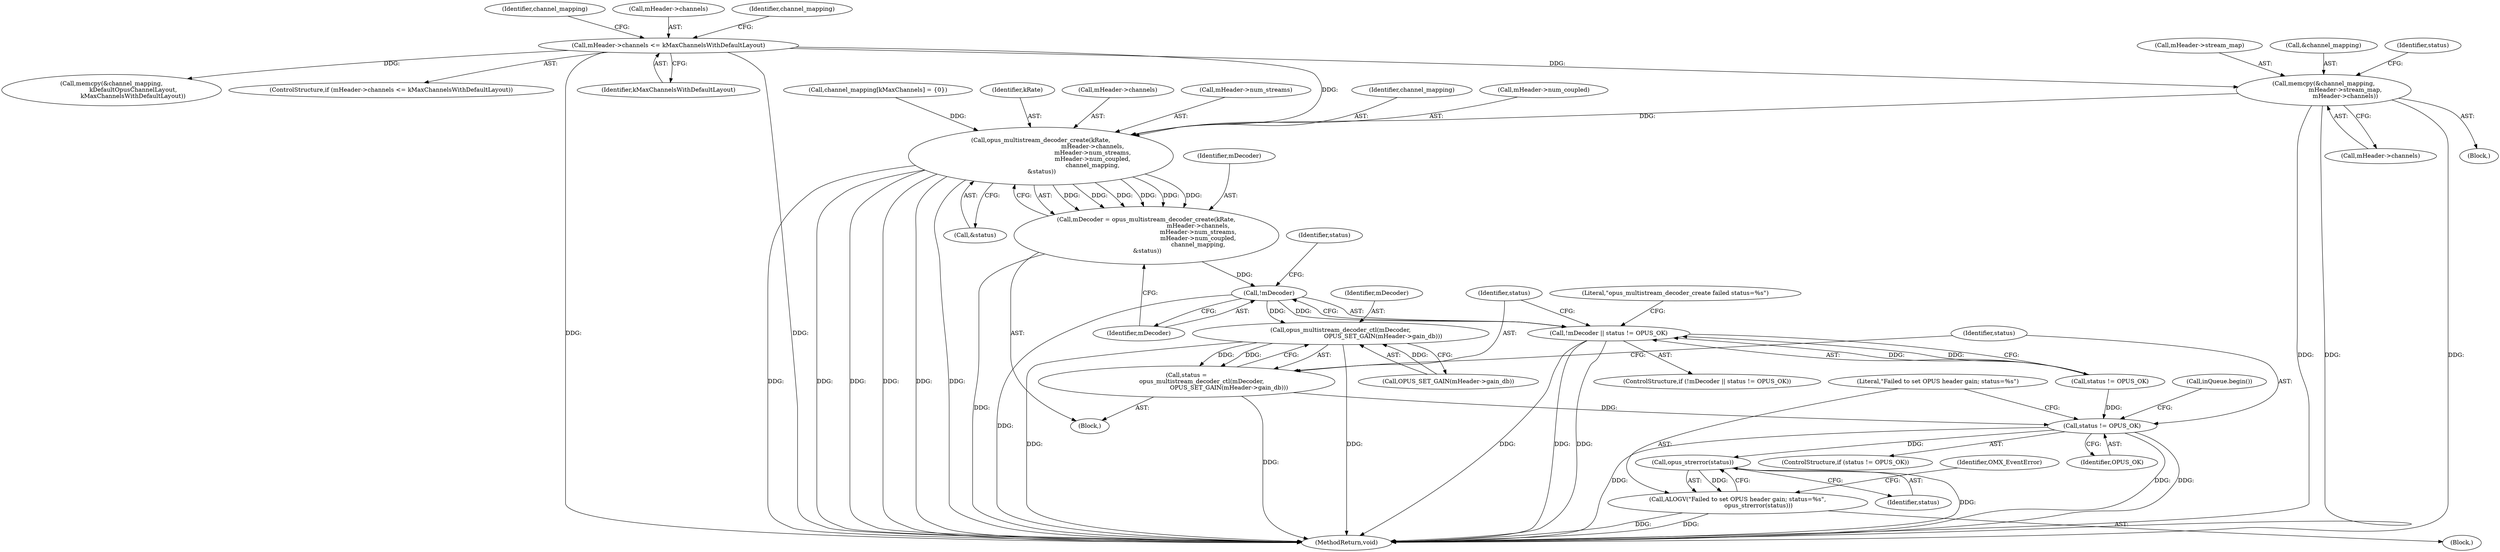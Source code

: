 digraph "0_Android_4e32001e4196f39ddd0b86686ae0231c8f5ed944@API" {
"1000206" [label="(Call,memcpy(&channel_mapping,\n                       mHeader->stream_map,\n                       mHeader->channels))"];
"1000193" [label="(Call,mHeader->channels <= kMaxChannelsWithDefaultLayout)"];
"1000221" [label="(Call,opus_multistream_decoder_create(kRate,\n                                                       mHeader->channels,\n                                                       mHeader->num_streams,\n                                                       mHeader->num_coupled,\n                                                       channel_mapping,\n &status))"];
"1000219" [label="(Call,mDecoder = opus_multistream_decoder_create(kRate,\n                                                       mHeader->channels,\n                                                       mHeader->num_streams,\n                                                       mHeader->num_coupled,\n                                                       channel_mapping,\n &status))"];
"1000237" [label="(Call,!mDecoder)"];
"1000236" [label="(Call,!mDecoder || status != OPUS_OK)"];
"1000255" [label="(Call,opus_multistream_decoder_ctl(mDecoder,\n                                             OPUS_SET_GAIN(mHeader->gain_db)))"];
"1000253" [label="(Call,status =\n                opus_multistream_decoder_ctl(mDecoder,\n                                             OPUS_SET_GAIN(mHeader->gain_db)))"];
"1000262" [label="(Call,status != OPUS_OK)"];
"1000268" [label="(Call,opus_strerror(status))"];
"1000266" [label="(Call,ALOGV(\"Failed to set OPUS header gain; status=%s\",\n                      opus_strerror(status)))"];
"1000217" [label="(Identifier,status)"];
"1000240" [label="(Identifier,status)"];
"1000268" [label="(Call,opus_strerror(status))"];
"1000219" [label="(Call,mDecoder = opus_multistream_decoder_create(kRate,\n                                                       mHeader->channels,\n                                                       mHeader->num_streams,\n                                                       mHeader->num_coupled,\n                                                       channel_mapping,\n &status))"];
"1000263" [label="(Identifier,status)"];
"1000197" [label="(Identifier,kMaxChannelsWithDefaultLayout)"];
"1000269" [label="(Identifier,status)"];
"1000261" [label="(ControlStructure,if (status != OPUS_OK))"];
"1000265" [label="(Block,)"];
"1000201" [label="(Identifier,channel_mapping)"];
"1000257" [label="(Call,OPUS_SET_GAIN(mHeader->gain_db))"];
"1000194" [label="(Call,mHeader->channels)"];
"1000199" [label="(Call,memcpy(&channel_mapping,\n                       kDefaultOpusChannelLayout,\n                       kMaxChannelsWithDefaultLayout))"];
"1000232" [label="(Identifier,channel_mapping)"];
"1000271" [label="(Identifier,OMX_EventError)"];
"1000266" [label="(Call,ALOGV(\"Failed to set OPUS header gain; status=%s\",\n                      opus_strerror(status)))"];
"1000209" [label="(Call,mHeader->stream_map)"];
"1000192" [label="(ControlStructure,if (mHeader->channels <= kMaxChannelsWithDefaultLayout))"];
"1000256" [label="(Identifier,mDecoder)"];
"1000229" [label="(Call,mHeader->num_coupled)"];
"1000296" [label="(Call,inQueue.begin())"];
"1000236" [label="(Call,!mDecoder || status != OPUS_OK)"];
"1000264" [label="(Identifier,OPUS_OK)"];
"1000254" [label="(Identifier,status)"];
"1000205" [label="(Block,)"];
"1000206" [label="(Call,memcpy(&channel_mapping,\n                       mHeader->stream_map,\n                       mHeader->channels))"];
"1000585" [label="(MethodReturn,void)"];
"1000159" [label="(Block,)"];
"1000262" [label="(Call,status != OPUS_OK)"];
"1000239" [label="(Call,status != OPUS_OK)"];
"1000190" [label="(Call,channel_mapping[kMaxChannels] = {0})"];
"1000222" [label="(Identifier,kRate)"];
"1000233" [label="(Call,&status)"];
"1000208" [label="(Identifier,channel_mapping)"];
"1000220" [label="(Identifier,mDecoder)"];
"1000238" [label="(Identifier,mDecoder)"];
"1000223" [label="(Call,mHeader->channels)"];
"1000193" [label="(Call,mHeader->channels <= kMaxChannelsWithDefaultLayout)"];
"1000212" [label="(Call,mHeader->channels)"];
"1000221" [label="(Call,opus_multistream_decoder_create(kRate,\n                                                       mHeader->channels,\n                                                       mHeader->num_streams,\n                                                       mHeader->num_coupled,\n                                                       channel_mapping,\n &status))"];
"1000253" [label="(Call,status =\n                opus_multistream_decoder_ctl(mDecoder,\n                                             OPUS_SET_GAIN(mHeader->gain_db)))"];
"1000207" [label="(Call,&channel_mapping)"];
"1000235" [label="(ControlStructure,if (!mDecoder || status != OPUS_OK))"];
"1000244" [label="(Literal,\"opus_multistream_decoder_create failed status=%s\")"];
"1000237" [label="(Call,!mDecoder)"];
"1000267" [label="(Literal,\"Failed to set OPUS header gain; status=%s\")"];
"1000226" [label="(Call,mHeader->num_streams)"];
"1000255" [label="(Call,opus_multistream_decoder_ctl(mDecoder,\n                                             OPUS_SET_GAIN(mHeader->gain_db)))"];
"1000206" -> "1000205"  [label="AST: "];
"1000206" -> "1000212"  [label="CFG: "];
"1000207" -> "1000206"  [label="AST: "];
"1000209" -> "1000206"  [label="AST: "];
"1000212" -> "1000206"  [label="AST: "];
"1000217" -> "1000206"  [label="CFG: "];
"1000206" -> "1000585"  [label="DDG: "];
"1000206" -> "1000585"  [label="DDG: "];
"1000206" -> "1000585"  [label="DDG: "];
"1000193" -> "1000206"  [label="DDG: "];
"1000206" -> "1000221"  [label="DDG: "];
"1000193" -> "1000192"  [label="AST: "];
"1000193" -> "1000197"  [label="CFG: "];
"1000194" -> "1000193"  [label="AST: "];
"1000197" -> "1000193"  [label="AST: "];
"1000201" -> "1000193"  [label="CFG: "];
"1000208" -> "1000193"  [label="CFG: "];
"1000193" -> "1000585"  [label="DDG: "];
"1000193" -> "1000585"  [label="DDG: "];
"1000193" -> "1000199"  [label="DDG: "];
"1000193" -> "1000221"  [label="DDG: "];
"1000221" -> "1000219"  [label="AST: "];
"1000221" -> "1000233"  [label="CFG: "];
"1000222" -> "1000221"  [label="AST: "];
"1000223" -> "1000221"  [label="AST: "];
"1000226" -> "1000221"  [label="AST: "];
"1000229" -> "1000221"  [label="AST: "];
"1000232" -> "1000221"  [label="AST: "];
"1000233" -> "1000221"  [label="AST: "];
"1000219" -> "1000221"  [label="CFG: "];
"1000221" -> "1000585"  [label="DDG: "];
"1000221" -> "1000585"  [label="DDG: "];
"1000221" -> "1000585"  [label="DDG: "];
"1000221" -> "1000585"  [label="DDG: "];
"1000221" -> "1000585"  [label="DDG: "];
"1000221" -> "1000585"  [label="DDG: "];
"1000221" -> "1000219"  [label="DDG: "];
"1000221" -> "1000219"  [label="DDG: "];
"1000221" -> "1000219"  [label="DDG: "];
"1000221" -> "1000219"  [label="DDG: "];
"1000221" -> "1000219"  [label="DDG: "];
"1000221" -> "1000219"  [label="DDG: "];
"1000190" -> "1000221"  [label="DDG: "];
"1000219" -> "1000159"  [label="AST: "];
"1000220" -> "1000219"  [label="AST: "];
"1000238" -> "1000219"  [label="CFG: "];
"1000219" -> "1000585"  [label="DDG: "];
"1000219" -> "1000237"  [label="DDG: "];
"1000237" -> "1000236"  [label="AST: "];
"1000237" -> "1000238"  [label="CFG: "];
"1000238" -> "1000237"  [label="AST: "];
"1000240" -> "1000237"  [label="CFG: "];
"1000236" -> "1000237"  [label="CFG: "];
"1000237" -> "1000585"  [label="DDG: "];
"1000237" -> "1000236"  [label="DDG: "];
"1000237" -> "1000255"  [label="DDG: "];
"1000236" -> "1000235"  [label="AST: "];
"1000236" -> "1000239"  [label="CFG: "];
"1000239" -> "1000236"  [label="AST: "];
"1000244" -> "1000236"  [label="CFG: "];
"1000254" -> "1000236"  [label="CFG: "];
"1000236" -> "1000585"  [label="DDG: "];
"1000236" -> "1000585"  [label="DDG: "];
"1000236" -> "1000585"  [label="DDG: "];
"1000239" -> "1000236"  [label="DDG: "];
"1000239" -> "1000236"  [label="DDG: "];
"1000255" -> "1000253"  [label="AST: "];
"1000255" -> "1000257"  [label="CFG: "];
"1000256" -> "1000255"  [label="AST: "];
"1000257" -> "1000255"  [label="AST: "];
"1000253" -> "1000255"  [label="CFG: "];
"1000255" -> "1000585"  [label="DDG: "];
"1000255" -> "1000585"  [label="DDG: "];
"1000255" -> "1000253"  [label="DDG: "];
"1000255" -> "1000253"  [label="DDG: "];
"1000257" -> "1000255"  [label="DDG: "];
"1000253" -> "1000159"  [label="AST: "];
"1000254" -> "1000253"  [label="AST: "];
"1000263" -> "1000253"  [label="CFG: "];
"1000253" -> "1000585"  [label="DDG: "];
"1000253" -> "1000262"  [label="DDG: "];
"1000262" -> "1000261"  [label="AST: "];
"1000262" -> "1000264"  [label="CFG: "];
"1000263" -> "1000262"  [label="AST: "];
"1000264" -> "1000262"  [label="AST: "];
"1000267" -> "1000262"  [label="CFG: "];
"1000296" -> "1000262"  [label="CFG: "];
"1000262" -> "1000585"  [label="DDG: "];
"1000262" -> "1000585"  [label="DDG: "];
"1000262" -> "1000585"  [label="DDG: "];
"1000239" -> "1000262"  [label="DDG: "];
"1000262" -> "1000268"  [label="DDG: "];
"1000268" -> "1000266"  [label="AST: "];
"1000268" -> "1000269"  [label="CFG: "];
"1000269" -> "1000268"  [label="AST: "];
"1000266" -> "1000268"  [label="CFG: "];
"1000268" -> "1000585"  [label="DDG: "];
"1000268" -> "1000266"  [label="DDG: "];
"1000266" -> "1000265"  [label="AST: "];
"1000267" -> "1000266"  [label="AST: "];
"1000271" -> "1000266"  [label="CFG: "];
"1000266" -> "1000585"  [label="DDG: "];
"1000266" -> "1000585"  [label="DDG: "];
}
